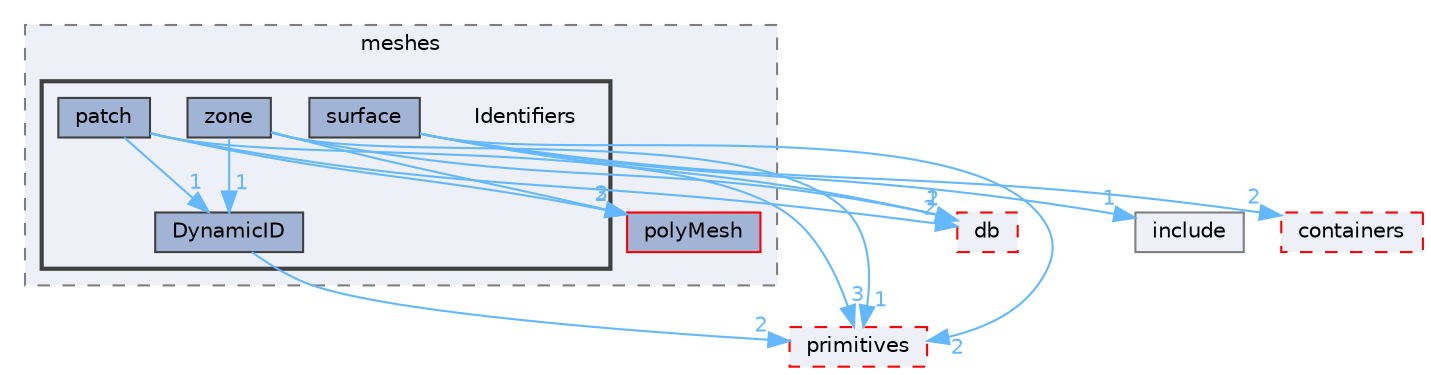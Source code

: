 digraph "src/OpenFOAM/meshes/Identifiers"
{
 // LATEX_PDF_SIZE
  bgcolor="transparent";
  edge [fontname=Helvetica,fontsize=10,labelfontname=Helvetica,labelfontsize=10];
  node [fontname=Helvetica,fontsize=10,shape=box,height=0.2,width=0.4];
  compound=true
  subgraph clusterdir_aa2423979fb45fc41c393a5db370ab21 {
    graph [ bgcolor="#edf0f7", pencolor="grey50", label="meshes", fontname=Helvetica,fontsize=10 style="filled,dashed", URL="dir_aa2423979fb45fc41c393a5db370ab21.html",tooltip=""]
  dir_5e5a63cb97aae3d01c8e98f0c14953bc [label="polyMesh", fillcolor="#a2b4d6", color="red", style="filled", URL="dir_5e5a63cb97aae3d01c8e98f0c14953bc.html",tooltip=""];
  subgraph clusterdir_162c770ecfd5d3d84e768ef2f1993e65 {
    graph [ bgcolor="#edf0f7", pencolor="grey25", label="", fontname=Helvetica,fontsize=10 style="filled,bold", URL="dir_162c770ecfd5d3d84e768ef2f1993e65.html",tooltip=""]
    dir_162c770ecfd5d3d84e768ef2f1993e65 [shape=plaintext, label="Identifiers"];
  dir_b2b1e5b15fbf48d956f0ff8275c07817 [label="DynamicID", fillcolor="#a2b4d6", color="grey25", style="filled", URL="dir_b2b1e5b15fbf48d956f0ff8275c07817.html",tooltip=""];
  dir_b25f3b96b2d3b555146fd9e7423c56f6 [label="patch", fillcolor="#a2b4d6", color="grey25", style="filled", URL="dir_b25f3b96b2d3b555146fd9e7423c56f6.html",tooltip=""];
  dir_cd2e6c59044d545afb97b049769a5604 [label="surface", fillcolor="#a2b4d6", color="grey25", style="filled", URL="dir_cd2e6c59044d545afb97b049769a5604.html",tooltip=""];
  dir_e345ac35d3b45d2a890ad012364f4a37 [label="zone", fillcolor="#a2b4d6", color="grey25", style="filled", URL="dir_e345ac35d3b45d2a890ad012364f4a37.html",tooltip=""];
  }
  }
  dir_3e50f45338116b169052b428016851aa [label="primitives", fillcolor="#edf0f7", color="red", style="filled,dashed", URL="dir_3e50f45338116b169052b428016851aa.html",tooltip=""];
  dir_63c634f7a7cfd679ac26c67fb30fc32f [label="db", fillcolor="#edf0f7", color="red", style="filled,dashed", URL="dir_63c634f7a7cfd679ac26c67fb30fc32f.html",tooltip=""];
  dir_e954e9f5966bc1c681a414ec8bd0ee15 [label="include", fillcolor="#edf0f7", color="grey50", style="filled", URL="dir_e954e9f5966bc1c681a414ec8bd0ee15.html",tooltip=""];
  dir_19d0872053bde092be81d7fe3f56cbf7 [label="containers", fillcolor="#edf0f7", color="red", style="filled,dashed", URL="dir_19d0872053bde092be81d7fe3f56cbf7.html",tooltip=""];
  dir_b2b1e5b15fbf48d956f0ff8275c07817->dir_3e50f45338116b169052b428016851aa [headlabel="2", labeldistance=1.5 headhref="dir_001079_003069.html" href="dir_001079_003069.html" color="steelblue1" fontcolor="steelblue1"];
  dir_b25f3b96b2d3b555146fd9e7423c56f6->dir_3e50f45338116b169052b428016851aa [headlabel="3", labeldistance=1.5 headhref="dir_002817_003069.html" href="dir_002817_003069.html" color="steelblue1" fontcolor="steelblue1"];
  dir_b25f3b96b2d3b555146fd9e7423c56f6->dir_5e5a63cb97aae3d01c8e98f0c14953bc [headlabel="2", labeldistance=1.5 headhref="dir_002817_002980.html" href="dir_002817_002980.html" color="steelblue1" fontcolor="steelblue1"];
  dir_b25f3b96b2d3b555146fd9e7423c56f6->dir_63c634f7a7cfd679ac26c67fb30fc32f [headlabel="2", labeldistance=1.5 headhref="dir_002817_000817.html" href="dir_002817_000817.html" color="steelblue1" fontcolor="steelblue1"];
  dir_b25f3b96b2d3b555146fd9e7423c56f6->dir_b2b1e5b15fbf48d956f0ff8275c07817 [headlabel="1", labeldistance=1.5 headhref="dir_002817_001079.html" href="dir_002817_001079.html" color="steelblue1" fontcolor="steelblue1"];
  dir_cd2e6c59044d545afb97b049769a5604->dir_19d0872053bde092be81d7fe3f56cbf7 [headlabel="2", labeldistance=1.5 headhref="dir_003816_000669.html" href="dir_003816_000669.html" color="steelblue1" fontcolor="steelblue1"];
  dir_cd2e6c59044d545afb97b049769a5604->dir_3e50f45338116b169052b428016851aa [headlabel="2", labeldistance=1.5 headhref="dir_003816_003069.html" href="dir_003816_003069.html" color="steelblue1" fontcolor="steelblue1"];
  dir_cd2e6c59044d545afb97b049769a5604->dir_63c634f7a7cfd679ac26c67fb30fc32f [headlabel="2", labeldistance=1.5 headhref="dir_003816_000817.html" href="dir_003816_000817.html" color="steelblue1" fontcolor="steelblue1"];
  dir_cd2e6c59044d545afb97b049769a5604->dir_e954e9f5966bc1c681a414ec8bd0ee15 [headlabel="1", labeldistance=1.5 headhref="dir_003816_001804.html" href="dir_003816_001804.html" color="steelblue1" fontcolor="steelblue1"];
  dir_e345ac35d3b45d2a890ad012364f4a37->dir_3e50f45338116b169052b428016851aa [headlabel="1", labeldistance=1.5 headhref="dir_004459_003069.html" href="dir_004459_003069.html" color="steelblue1" fontcolor="steelblue1"];
  dir_e345ac35d3b45d2a890ad012364f4a37->dir_5e5a63cb97aae3d01c8e98f0c14953bc [headlabel="3", labeldistance=1.5 headhref="dir_004459_002980.html" href="dir_004459_002980.html" color="steelblue1" fontcolor="steelblue1"];
  dir_e345ac35d3b45d2a890ad012364f4a37->dir_63c634f7a7cfd679ac26c67fb30fc32f [headlabel="1", labeldistance=1.5 headhref="dir_004459_000817.html" href="dir_004459_000817.html" color="steelblue1" fontcolor="steelblue1"];
  dir_e345ac35d3b45d2a890ad012364f4a37->dir_b2b1e5b15fbf48d956f0ff8275c07817 [headlabel="1", labeldistance=1.5 headhref="dir_004459_001079.html" href="dir_004459_001079.html" color="steelblue1" fontcolor="steelblue1"];
}
